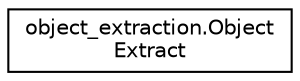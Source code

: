 digraph "Graphical Class Hierarchy"
{
 // LATEX_PDF_SIZE
  edge [fontname="Helvetica",fontsize="10",labelfontname="Helvetica",labelfontsize="10"];
  node [fontname="Helvetica",fontsize="10",shape=record];
  rankdir="LR";
  Node0 [label="object_extraction.Object\lExtract",height=0.2,width=0.4,color="black", fillcolor="white", style="filled",URL="$classobject__extraction_1_1_object_extract.html",tooltip="Class object extraction that contains the loaded model when created."];
}
